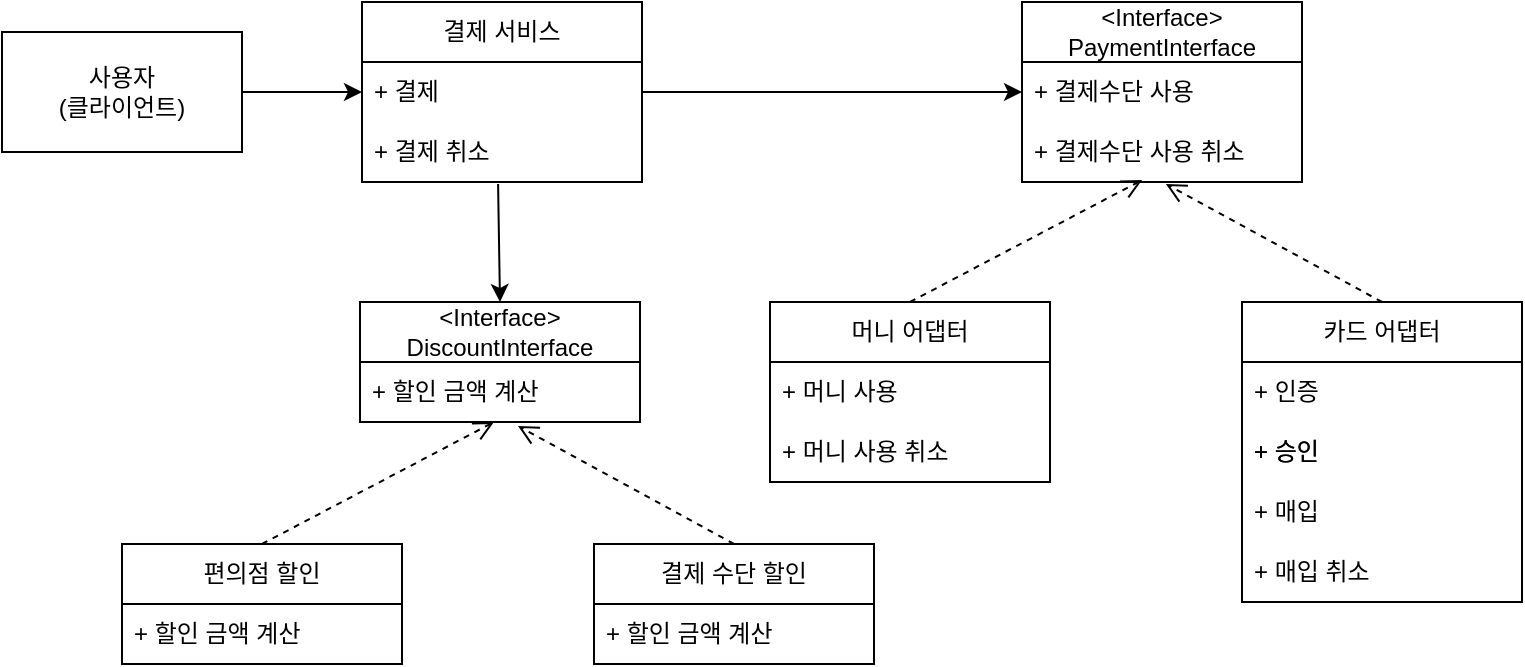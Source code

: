 <mxfile version="24.4.13" type="github">
  <diagram id="C5RBs43oDa-KdzZeNtuy" name="Page-1">
    <mxGraphModel dx="979" dy="1156" grid="1" gridSize="10" guides="1" tooltips="1" connect="1" arrows="1" fold="1" page="1" pageScale="1" pageWidth="827" pageHeight="1169" math="0" shadow="0">
      <root>
        <mxCell id="WIyWlLk6GJQsqaUBKTNV-0" />
        <mxCell id="WIyWlLk6GJQsqaUBKTNV-1" parent="WIyWlLk6GJQsqaUBKTNV-0" />
        <mxCell id="8xbjp1mDKexS0a4LAFoc-0" value="결제 서비스" style="swimlane;fontStyle=0;childLayout=stackLayout;horizontal=1;startSize=30;horizontalStack=0;resizeParent=1;resizeParentMax=0;resizeLast=0;collapsible=1;marginBottom=0;whiteSpace=wrap;html=1;" parent="WIyWlLk6GJQsqaUBKTNV-1" vertex="1">
          <mxGeometry x="210" y="410" width="140" height="90" as="geometry" />
        </mxCell>
        <mxCell id="8xbjp1mDKexS0a4LAFoc-1" value="+ 결제" style="text;strokeColor=none;fillColor=none;align=left;verticalAlign=middle;spacingLeft=4;spacingRight=4;overflow=hidden;points=[[0,0.5],[1,0.5]];portConstraint=eastwest;rotatable=0;whiteSpace=wrap;html=1;" parent="8xbjp1mDKexS0a4LAFoc-0" vertex="1">
          <mxGeometry y="30" width="140" height="30" as="geometry" />
        </mxCell>
        <mxCell id="8xbjp1mDKexS0a4LAFoc-2" value="+ 결제 취소" style="text;strokeColor=none;fillColor=none;align=left;verticalAlign=middle;spacingLeft=4;spacingRight=4;overflow=hidden;points=[[0,0.5],[1,0.5]];portConstraint=eastwest;rotatable=0;whiteSpace=wrap;html=1;" parent="8xbjp1mDKexS0a4LAFoc-0" vertex="1">
          <mxGeometry y="60" width="140" height="30" as="geometry" />
        </mxCell>
        <mxCell id="8xbjp1mDKexS0a4LAFoc-4" value="&amp;lt;Interface&amp;gt;&lt;div&gt;PaymentInterface&lt;/div&gt;" style="swimlane;fontStyle=0;childLayout=stackLayout;horizontal=1;startSize=30;horizontalStack=0;resizeParent=1;resizeParentMax=0;resizeLast=0;collapsible=1;marginBottom=0;whiteSpace=wrap;html=1;" parent="WIyWlLk6GJQsqaUBKTNV-1" vertex="1">
          <mxGeometry x="540" y="410" width="140" height="90" as="geometry" />
        </mxCell>
        <mxCell id="8xbjp1mDKexS0a4LAFoc-5" value="+ 결제수단 사용" style="text;strokeColor=none;fillColor=none;align=left;verticalAlign=middle;spacingLeft=4;spacingRight=4;overflow=hidden;points=[[0,0.5],[1,0.5]];portConstraint=eastwest;rotatable=0;whiteSpace=wrap;html=1;" parent="8xbjp1mDKexS0a4LAFoc-4" vertex="1">
          <mxGeometry y="30" width="140" height="30" as="geometry" />
        </mxCell>
        <mxCell id="8xbjp1mDKexS0a4LAFoc-6" value="+ 결제수단 사용 취소" style="text;strokeColor=none;fillColor=none;align=left;verticalAlign=middle;spacingLeft=4;spacingRight=4;overflow=hidden;points=[[0,0.5],[1,0.5]];portConstraint=eastwest;rotatable=0;whiteSpace=wrap;html=1;" parent="8xbjp1mDKexS0a4LAFoc-4" vertex="1">
          <mxGeometry y="60" width="140" height="30" as="geometry" />
        </mxCell>
        <mxCell id="8xbjp1mDKexS0a4LAFoc-8" style="edgeStyle=orthogonalEdgeStyle;rounded=0;orthogonalLoop=1;jettySize=auto;html=1;exitX=1;exitY=0.5;exitDx=0;exitDy=0;entryX=0;entryY=0.5;entryDx=0;entryDy=0;" parent="WIyWlLk6GJQsqaUBKTNV-1" source="8xbjp1mDKexS0a4LAFoc-7" target="8xbjp1mDKexS0a4LAFoc-1" edge="1">
          <mxGeometry relative="1" as="geometry" />
        </mxCell>
        <mxCell id="8xbjp1mDKexS0a4LAFoc-7" value="사용자&lt;div&gt;(클라이언트)&lt;/div&gt;" style="rounded=0;whiteSpace=wrap;html=1;" parent="WIyWlLk6GJQsqaUBKTNV-1" vertex="1">
          <mxGeometry x="30" y="425" width="120" height="60" as="geometry" />
        </mxCell>
        <mxCell id="8xbjp1mDKexS0a4LAFoc-9" style="edgeStyle=orthogonalEdgeStyle;rounded=0;orthogonalLoop=1;jettySize=auto;html=1;exitX=1;exitY=0.5;exitDx=0;exitDy=0;entryX=0;entryY=0.5;entryDx=0;entryDy=0;" parent="WIyWlLk6GJQsqaUBKTNV-1" source="8xbjp1mDKexS0a4LAFoc-1" target="8xbjp1mDKexS0a4LAFoc-5" edge="1">
          <mxGeometry relative="1" as="geometry" />
        </mxCell>
        <mxCell id="zziyT_RN4S72mbgWYTng-0" value="머니 어댑터" style="swimlane;fontStyle=0;childLayout=stackLayout;horizontal=1;startSize=30;horizontalStack=0;resizeParent=1;resizeParentMax=0;resizeLast=0;collapsible=1;marginBottom=0;whiteSpace=wrap;html=1;" vertex="1" parent="WIyWlLk6GJQsqaUBKTNV-1">
          <mxGeometry x="414" y="560" width="140" height="90" as="geometry" />
        </mxCell>
        <mxCell id="zziyT_RN4S72mbgWYTng-1" value="+ 머니 사용" style="text;strokeColor=none;fillColor=none;align=left;verticalAlign=middle;spacingLeft=4;spacingRight=4;overflow=hidden;points=[[0,0.5],[1,0.5]];portConstraint=eastwest;rotatable=0;whiteSpace=wrap;html=1;" vertex="1" parent="zziyT_RN4S72mbgWYTng-0">
          <mxGeometry y="30" width="140" height="30" as="geometry" />
        </mxCell>
        <mxCell id="zziyT_RN4S72mbgWYTng-2" value="+ 머니 사용 취소" style="text;strokeColor=none;fillColor=none;align=left;verticalAlign=middle;spacingLeft=4;spacingRight=4;overflow=hidden;points=[[0,0.5],[1,0.5]];portConstraint=eastwest;rotatable=0;whiteSpace=wrap;html=1;" vertex="1" parent="zziyT_RN4S72mbgWYTng-0">
          <mxGeometry y="60" width="140" height="30" as="geometry" />
        </mxCell>
        <mxCell id="zziyT_RN4S72mbgWYTng-3" value="카드 어댑터" style="swimlane;fontStyle=0;childLayout=stackLayout;horizontal=1;startSize=30;horizontalStack=0;resizeParent=1;resizeParentMax=0;resizeLast=0;collapsible=1;marginBottom=0;whiteSpace=wrap;html=1;" vertex="1" parent="WIyWlLk6GJQsqaUBKTNV-1">
          <mxGeometry x="650" y="560" width="140" height="150" as="geometry" />
        </mxCell>
        <mxCell id="zziyT_RN4S72mbgWYTng-4" value="+ 인증&lt;span style=&quot;white-space: pre;&quot;&gt;&#x9;&lt;/span&gt;&lt;span style=&quot;white-space: pre;&quot;&gt;&#x9;&lt;/span&gt;" style="text;strokeColor=none;fillColor=none;align=left;verticalAlign=middle;spacingLeft=4;spacingRight=4;overflow=hidden;points=[[0,0.5],[1,0.5]];portConstraint=eastwest;rotatable=0;whiteSpace=wrap;html=1;" vertex="1" parent="zziyT_RN4S72mbgWYTng-3">
          <mxGeometry y="30" width="140" height="30" as="geometry" />
        </mxCell>
        <mxCell id="zziyT_RN4S72mbgWYTng-5" value="+ 승인" style="text;strokeColor=none;fillColor=none;align=left;verticalAlign=middle;spacingLeft=4;spacingRight=4;overflow=hidden;points=[[0,0.5],[1,0.5]];portConstraint=eastwest;rotatable=0;whiteSpace=wrap;html=1;" vertex="1" parent="zziyT_RN4S72mbgWYTng-3">
          <mxGeometry y="60" width="140" height="30" as="geometry" />
        </mxCell>
        <mxCell id="zziyT_RN4S72mbgWYTng-7" value="+ 매입" style="text;strokeColor=none;fillColor=none;align=left;verticalAlign=middle;spacingLeft=4;spacingRight=4;overflow=hidden;points=[[0,0.5],[1,0.5]];portConstraint=eastwest;rotatable=0;whiteSpace=wrap;html=1;" vertex="1" parent="zziyT_RN4S72mbgWYTng-3">
          <mxGeometry y="90" width="140" height="30" as="geometry" />
        </mxCell>
        <mxCell id="zziyT_RN4S72mbgWYTng-9" value="+ 매입 취소" style="text;strokeColor=none;fillColor=none;align=left;verticalAlign=middle;spacingLeft=4;spacingRight=4;overflow=hidden;points=[[0,0.5],[1,0.5]];portConstraint=eastwest;rotatable=0;whiteSpace=wrap;html=1;" vertex="1" parent="zziyT_RN4S72mbgWYTng-3">
          <mxGeometry y="120" width="140" height="30" as="geometry" />
        </mxCell>
        <mxCell id="zziyT_RN4S72mbgWYTng-6" value="+ 승인" style="text;strokeColor=none;fillColor=none;align=left;verticalAlign=middle;spacingLeft=4;spacingRight=4;overflow=hidden;points=[[0,0.5],[1,0.5]];portConstraint=eastwest;rotatable=0;whiteSpace=wrap;html=1;" vertex="1" parent="WIyWlLk6GJQsqaUBKTNV-1">
          <mxGeometry x="650" y="620" width="140" height="30" as="geometry" />
        </mxCell>
        <mxCell id="zziyT_RN4S72mbgWYTng-10" value="" style="html=1;verticalAlign=bottom;endArrow=open;dashed=1;endSize=8;curved=0;rounded=0;exitX=0.5;exitY=0;exitDx=0;exitDy=0;entryX=0.429;entryY=0.967;entryDx=0;entryDy=0;entryPerimeter=0;" edge="1" parent="WIyWlLk6GJQsqaUBKTNV-1" source="zziyT_RN4S72mbgWYTng-0" target="8xbjp1mDKexS0a4LAFoc-6">
          <mxGeometry relative="1" as="geometry">
            <mxPoint x="450" y="710" as="sourcePoint" />
            <mxPoint x="370" y="710" as="targetPoint" />
          </mxGeometry>
        </mxCell>
        <mxCell id="zziyT_RN4S72mbgWYTng-11" value="" style="html=1;verticalAlign=bottom;endArrow=open;dashed=1;endSize=8;curved=0;rounded=0;exitX=0.5;exitY=0;exitDx=0;exitDy=0;entryX=0.514;entryY=1.033;entryDx=0;entryDy=0;entryPerimeter=0;" edge="1" parent="WIyWlLk6GJQsqaUBKTNV-1" source="zziyT_RN4S72mbgWYTng-3" target="8xbjp1mDKexS0a4LAFoc-6">
          <mxGeometry relative="1" as="geometry">
            <mxPoint x="494" y="570" as="sourcePoint" />
            <mxPoint x="610" y="509" as="targetPoint" />
          </mxGeometry>
        </mxCell>
        <mxCell id="zziyT_RN4S72mbgWYTng-12" value="&amp;lt;Interface&amp;gt;&lt;div&gt;DiscountInterface&lt;/div&gt;" style="swimlane;fontStyle=0;childLayout=stackLayout;horizontal=1;startSize=30;horizontalStack=0;resizeParent=1;resizeParentMax=0;resizeLast=0;collapsible=1;marginBottom=0;whiteSpace=wrap;html=1;" vertex="1" parent="WIyWlLk6GJQsqaUBKTNV-1">
          <mxGeometry x="209" y="560" width="140" height="60" as="geometry" />
        </mxCell>
        <mxCell id="zziyT_RN4S72mbgWYTng-13" value="+ 할인 금액 계산" style="text;strokeColor=none;fillColor=none;align=left;verticalAlign=middle;spacingLeft=4;spacingRight=4;overflow=hidden;points=[[0,0.5],[1,0.5]];portConstraint=eastwest;rotatable=0;whiteSpace=wrap;html=1;" vertex="1" parent="zziyT_RN4S72mbgWYTng-12">
          <mxGeometry y="30" width="140" height="30" as="geometry" />
        </mxCell>
        <mxCell id="zziyT_RN4S72mbgWYTng-16" value="" style="endArrow=classic;html=1;rounded=0;exitX=0.486;exitY=1.033;exitDx=0;exitDy=0;exitPerimeter=0;entryX=0.5;entryY=0;entryDx=0;entryDy=0;" edge="1" parent="WIyWlLk6GJQsqaUBKTNV-1" source="8xbjp1mDKexS0a4LAFoc-2" target="zziyT_RN4S72mbgWYTng-12">
          <mxGeometry width="50" height="50" relative="1" as="geometry">
            <mxPoint x="270" y="550" as="sourcePoint" />
            <mxPoint x="320" y="500" as="targetPoint" />
          </mxGeometry>
        </mxCell>
        <mxCell id="zziyT_RN4S72mbgWYTng-17" value="편의점 할인" style="swimlane;fontStyle=0;childLayout=stackLayout;horizontal=1;startSize=30;horizontalStack=0;resizeParent=1;resizeParentMax=0;resizeLast=0;collapsible=1;marginBottom=0;whiteSpace=wrap;html=1;" vertex="1" parent="WIyWlLk6GJQsqaUBKTNV-1">
          <mxGeometry x="90" y="681" width="140" height="60" as="geometry" />
        </mxCell>
        <mxCell id="zziyT_RN4S72mbgWYTng-18" value="+ 할인 금액 계산" style="text;strokeColor=none;fillColor=none;align=left;verticalAlign=middle;spacingLeft=4;spacingRight=4;overflow=hidden;points=[[0,0.5],[1,0.5]];portConstraint=eastwest;rotatable=0;whiteSpace=wrap;html=1;" vertex="1" parent="zziyT_RN4S72mbgWYTng-17">
          <mxGeometry y="30" width="140" height="30" as="geometry" />
        </mxCell>
        <mxCell id="zziyT_RN4S72mbgWYTng-20" value="결제 수단 할인" style="swimlane;fontStyle=0;childLayout=stackLayout;horizontal=1;startSize=30;horizontalStack=0;resizeParent=1;resizeParentMax=0;resizeLast=0;collapsible=1;marginBottom=0;whiteSpace=wrap;html=1;" vertex="1" parent="WIyWlLk6GJQsqaUBKTNV-1">
          <mxGeometry x="326" y="681" width="140" height="60" as="geometry" />
        </mxCell>
        <mxCell id="zziyT_RN4S72mbgWYTng-24" value="+ 할인 금액 계산" style="text;strokeColor=none;fillColor=none;align=left;verticalAlign=middle;spacingLeft=4;spacingRight=4;overflow=hidden;points=[[0,0.5],[1,0.5]];portConstraint=eastwest;rotatable=0;whiteSpace=wrap;html=1;" vertex="1" parent="zziyT_RN4S72mbgWYTng-20">
          <mxGeometry y="30" width="140" height="30" as="geometry" />
        </mxCell>
        <mxCell id="zziyT_RN4S72mbgWYTng-26" value="" style="html=1;verticalAlign=bottom;endArrow=open;dashed=1;endSize=8;curved=0;rounded=0;exitX=0.5;exitY=0;exitDx=0;exitDy=0;entryX=0.429;entryY=0.967;entryDx=0;entryDy=0;entryPerimeter=0;" edge="1" parent="WIyWlLk6GJQsqaUBKTNV-1" source="zziyT_RN4S72mbgWYTng-17">
          <mxGeometry relative="1" as="geometry">
            <mxPoint x="126" y="831" as="sourcePoint" />
            <mxPoint x="276" y="620" as="targetPoint" />
          </mxGeometry>
        </mxCell>
        <mxCell id="zziyT_RN4S72mbgWYTng-27" value="" style="html=1;verticalAlign=bottom;endArrow=open;dashed=1;endSize=8;curved=0;rounded=0;exitX=0.5;exitY=0;exitDx=0;exitDy=0;entryX=0.514;entryY=1.033;entryDx=0;entryDy=0;entryPerimeter=0;" edge="1" parent="WIyWlLk6GJQsqaUBKTNV-1" source="zziyT_RN4S72mbgWYTng-20">
          <mxGeometry relative="1" as="geometry">
            <mxPoint x="170" y="691" as="sourcePoint" />
            <mxPoint x="288" y="622" as="targetPoint" />
          </mxGeometry>
        </mxCell>
      </root>
    </mxGraphModel>
  </diagram>
</mxfile>
